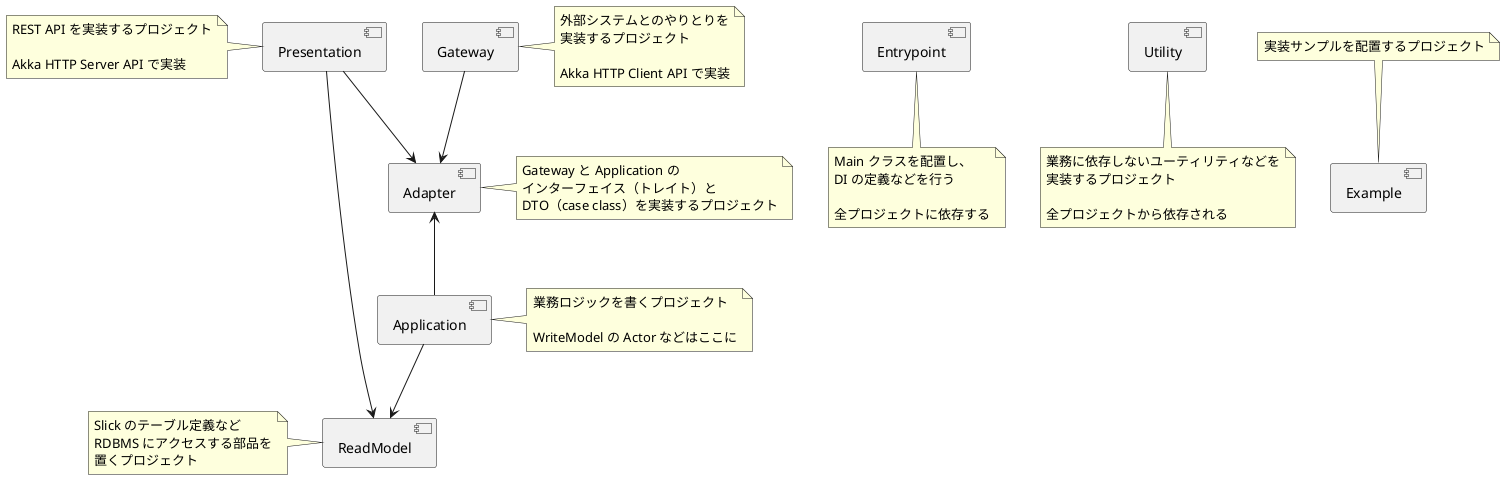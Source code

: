 @startuml

[Presentation] --> [ReadModel]
[Presentation] --> [Adapter]
[Gateway] --> [Adapter]

[Adapter] <-- [Application]

[Entrypoint]

[Utility]

[Example]

[Application] --> [ReadModel]

note left of [Presentation]
  REST API を実装するプロジェクト

  Akka HTTP Server API で実装
end note

note left of [ReadModel]
  Slick のテーブル定義など
  RDBMS にアクセスする部品を
  置くプロジェクト
end note

note bottom of [Entrypoint]
  Main クラスを配置し、
  DI の定義などを行う

  全プロジェクトに依存する
end note

note bottom of [Utility]
  業務に依存しないユーティリティなどを
  実装するプロジェクト

  全プロジェクトから依存される
end note
[Example]

note top of [Example]
  実装サンプルを配置するプロジェクト
end note

note right of [Adapter]
  Gateway と Application の
  インターフェイス（トレイト）と
  DTO（case class）を実装するプロジェクト
end note

note right of [Gateway]
  外部システムとのやりとりを
  実装するプロジェクト

  Akka HTTP Client API で実装
end note

note right of [Application]
  業務ロジックを書くプロジェクト

  WriteModel の Actor などはここに
end note

@enduml
